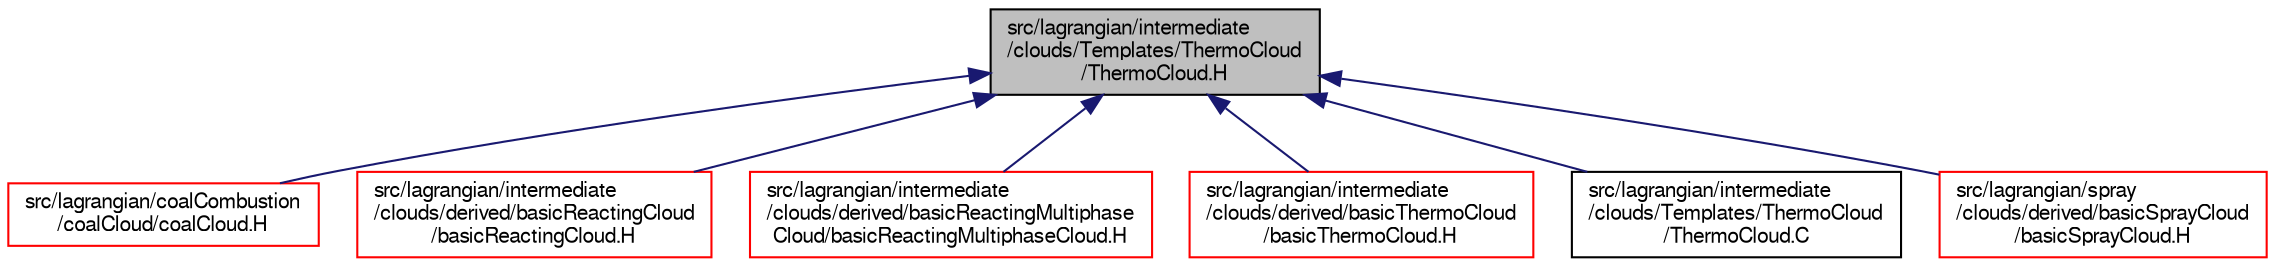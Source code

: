 digraph "src/lagrangian/intermediate/clouds/Templates/ThermoCloud/ThermoCloud.H"
{
  bgcolor="transparent";
  edge [fontname="FreeSans",fontsize="10",labelfontname="FreeSans",labelfontsize="10"];
  node [fontname="FreeSans",fontsize="10",shape=record];
  Node413 [label="src/lagrangian/intermediate\l/clouds/Templates/ThermoCloud\l/ThermoCloud.H",height=0.2,width=0.4,color="black", fillcolor="grey75", style="filled", fontcolor="black"];
  Node413 -> Node414 [dir="back",color="midnightblue",fontsize="10",style="solid",fontname="FreeSans"];
  Node414 [label="src/lagrangian/coalCombustion\l/coalCloud/coalCloud.H",height=0.2,width=0.4,color="red",URL="$a04913.html"];
  Node413 -> Node418 [dir="back",color="midnightblue",fontsize="10",style="solid",fontname="FreeSans"];
  Node418 [label="src/lagrangian/intermediate\l/clouds/derived/basicReactingCloud\l/basicReactingCloud.H",height=0.2,width=0.4,color="red",URL="$a05171.html"];
  Node413 -> Node421 [dir="back",color="midnightblue",fontsize="10",style="solid",fontname="FreeSans"];
  Node421 [label="src/lagrangian/intermediate\l/clouds/derived/basicReactingMultiphase\lCloud/basicReactingMultiphaseCloud.H",height=0.2,width=0.4,color="red",URL="$a05174.html"];
  Node413 -> Node424 [dir="back",color="midnightblue",fontsize="10",style="solid",fontname="FreeSans"];
  Node424 [label="src/lagrangian/intermediate\l/clouds/derived/basicThermoCloud\l/basicThermoCloud.H",height=0.2,width=0.4,color="red",URL="$a05177.html"];
  Node413 -> Node427 [dir="back",color="midnightblue",fontsize="10",style="solid",fontname="FreeSans"];
  Node427 [label="src/lagrangian/intermediate\l/clouds/Templates/ThermoCloud\l/ThermoCloud.C",height=0.2,width=0.4,color="black",URL="$a05234.html"];
  Node413 -> Node428 [dir="back",color="midnightblue",fontsize="10",style="solid",fontname="FreeSans"];
  Node428 [label="src/lagrangian/spray\l/clouds/derived/basicSprayCloud\l/basicSprayCloud.H",height=0.2,width=0.4,color="red",URL="$a06653.html"];
}
